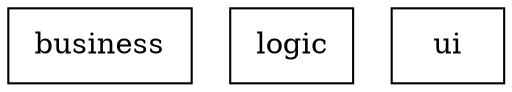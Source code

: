 digraph {
business [ label=" business " shape= box ]
logic [ label=" logic " shape= box ]
ui [ label=" ui " shape= box ]

}
